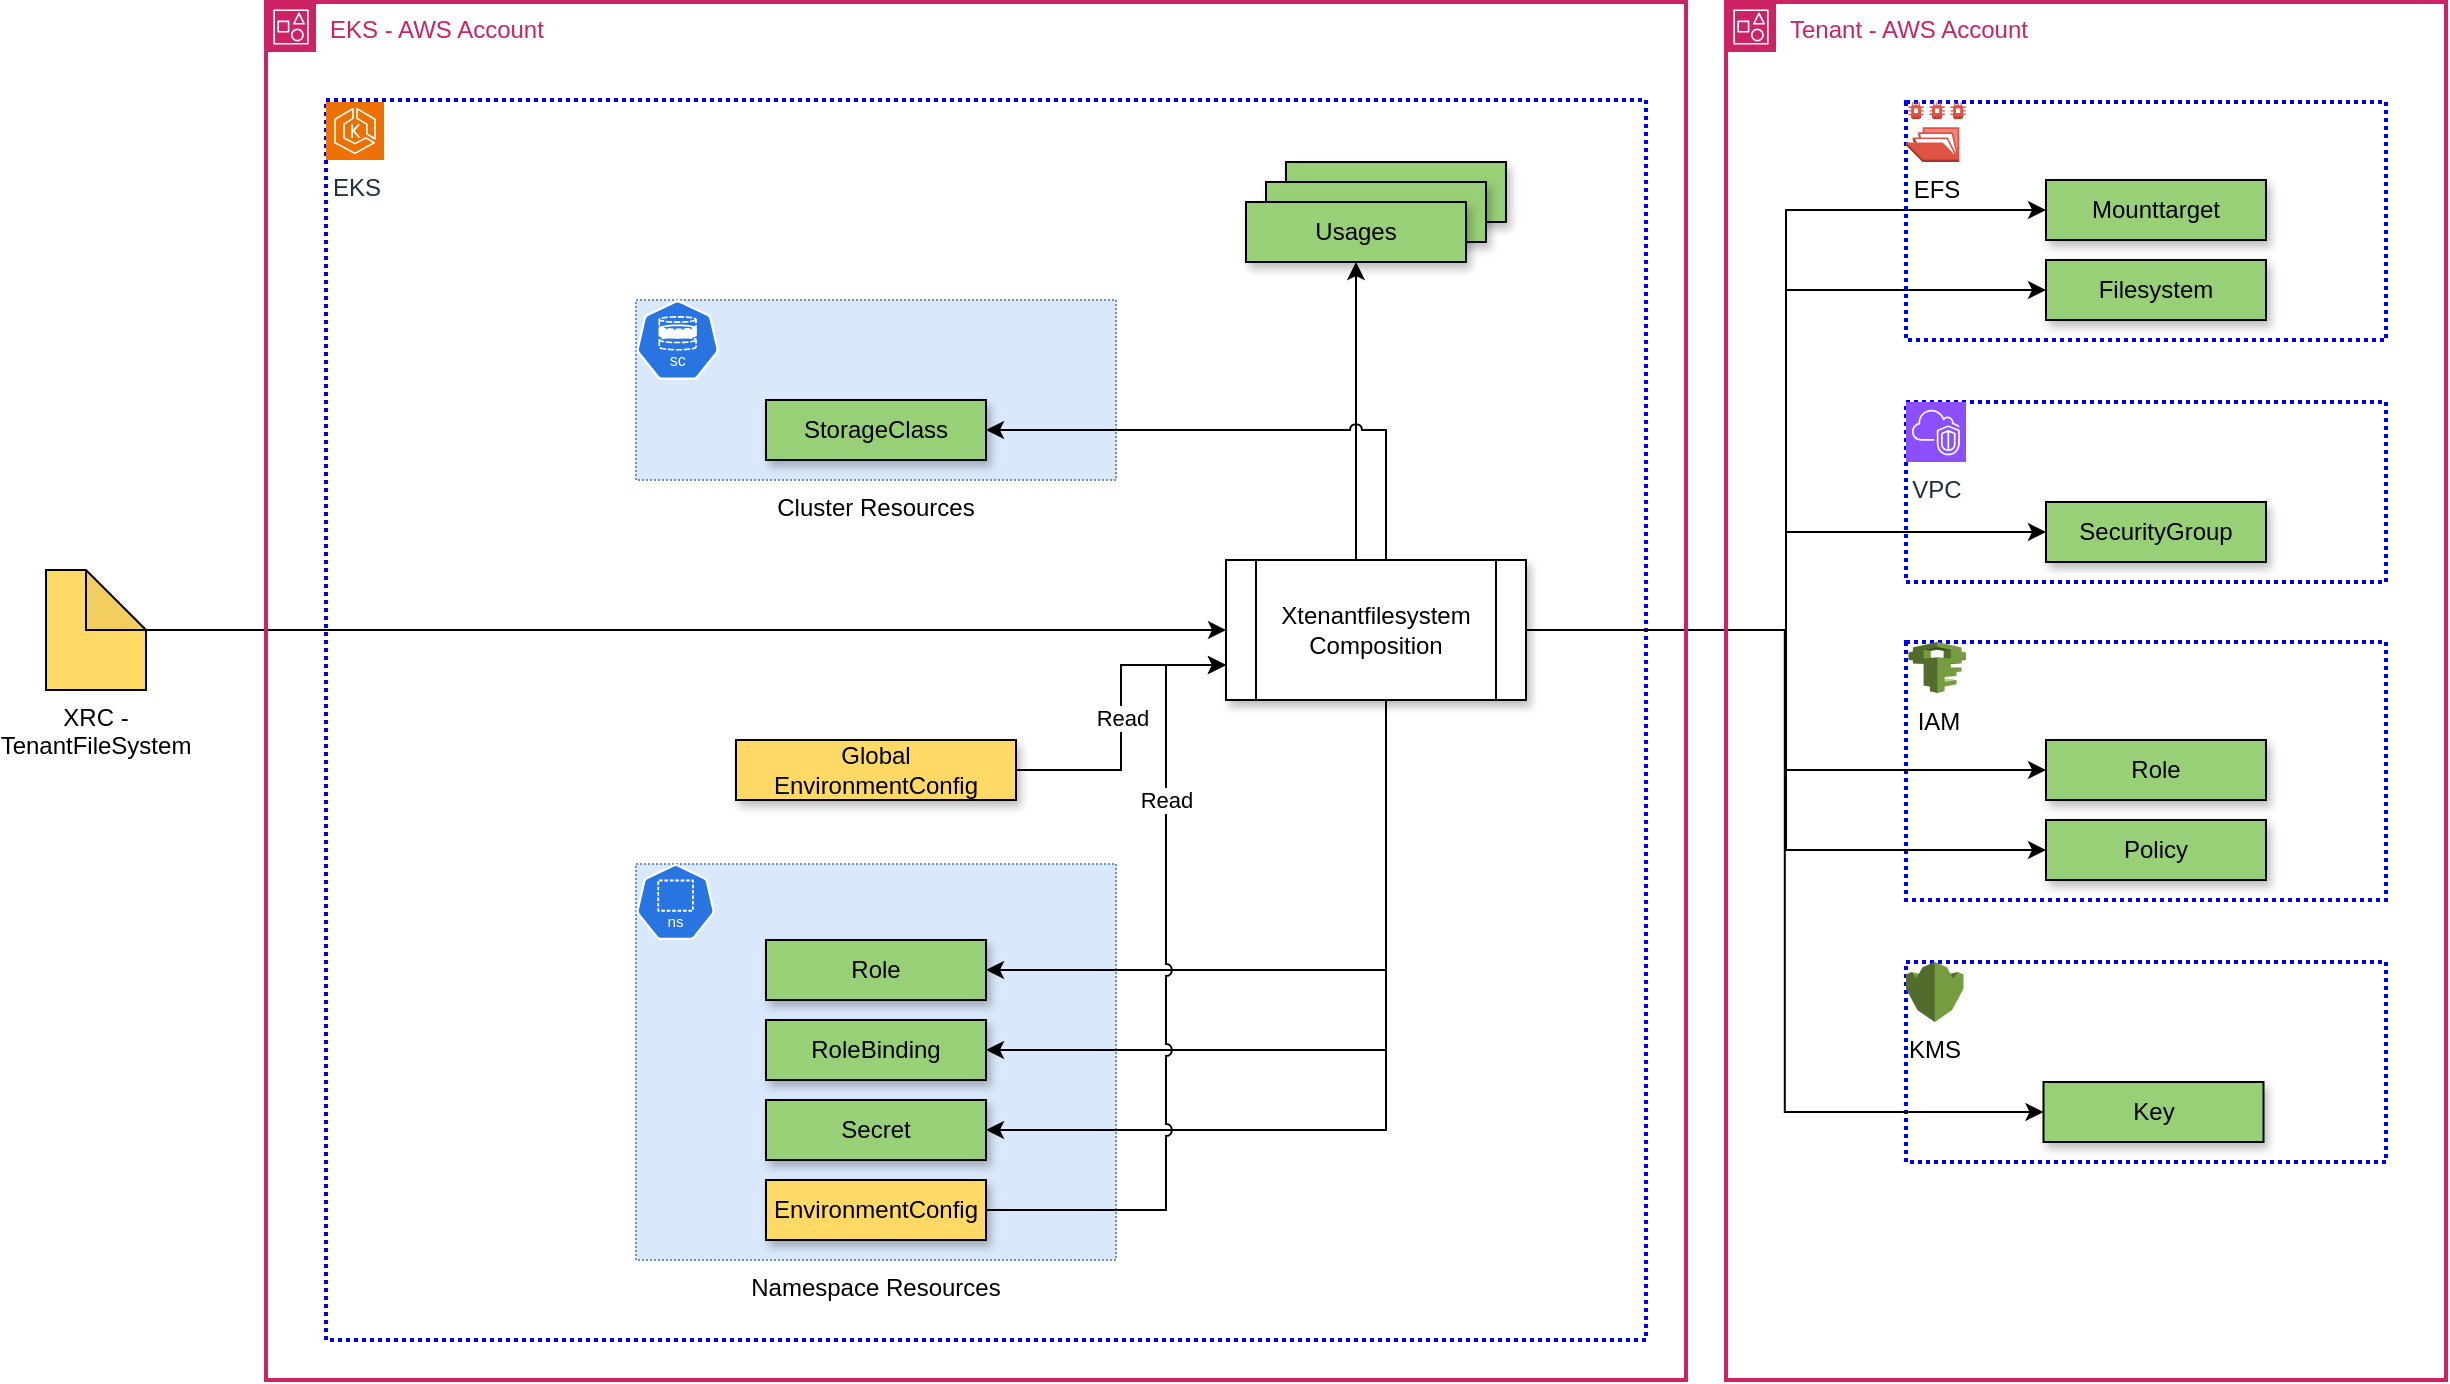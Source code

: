 <mxfile version="24.4.7" type="device">
  <diagram name="Page-1" id="1V0ctO-0kY_7T4plyRrv">
    <mxGraphModel dx="1304" dy="1982" grid="1" gridSize="10" guides="1" tooltips="1" connect="1" arrows="1" fold="1" page="1" pageScale="1" pageWidth="850" pageHeight="1100" math="0" shadow="0">
      <root>
        <mxCell id="0" />
        <mxCell id="1" parent="0" />
        <mxCell id="XtpUj_tWduVbTsx5npx1-68" value="Usages" style="rounded=0;whiteSpace=wrap;html=1;shadow=1;fillColor=#97D077;" vertex="1" parent="1">
          <mxGeometry x="880" y="51" width="110" height="30" as="geometry" />
        </mxCell>
        <mxCell id="XtpUj_tWduVbTsx5npx1-49" value="" style="rounded=0;whiteSpace=wrap;html=1;fillColor=none;dashed=1;strokeColor=#0000FF;dashPattern=1 1;glass=0;shadow=0;strokeWidth=2;" vertex="1" parent="1">
          <mxGeometry x="400" y="20" width="660" height="620" as="geometry" />
        </mxCell>
        <mxCell id="XtpUj_tWduVbTsx5npx1-33" value="Cluster Resources" style="rounded=0;whiteSpace=wrap;html=1;fillColor=#dae8fc;dashed=1;strokeColor=#6c8ebf;dashPattern=1 1;glass=0;shadow=0;labelPosition=center;verticalLabelPosition=bottom;align=center;verticalAlign=top;" vertex="1" parent="1">
          <mxGeometry x="555" y="120" width="240" height="90" as="geometry" />
        </mxCell>
        <mxCell id="XtpUj_tWduVbTsx5npx1-31" value="Namespace Resources" style="rounded=0;whiteSpace=wrap;html=1;fillColor=#dae8fc;dashed=1;strokeColor=#6c8ebf;dashPattern=1 1;glass=0;shadow=0;labelPosition=center;verticalLabelPosition=bottom;align=center;verticalAlign=top;" vertex="1" parent="1">
          <mxGeometry x="555" y="402" width="240" height="198" as="geometry" />
        </mxCell>
        <mxCell id="XtpUj_tWduVbTsx5npx1-30" value="" style="rounded=0;whiteSpace=wrap;html=1;fillColor=none;dashed=1;strokeColor=#0000FF;dashPattern=1 1;glass=0;shadow=0;strokeWidth=2;" vertex="1" parent="1">
          <mxGeometry x="1190" y="451" width="240" height="100" as="geometry" />
        </mxCell>
        <mxCell id="XtpUj_tWduVbTsx5npx1-29" value="" style="rounded=0;whiteSpace=wrap;html=1;fillColor=none;dashed=1;strokeColor=#0000FF;dashPattern=1 1;glass=0;shadow=0;strokeWidth=2;" vertex="1" parent="1">
          <mxGeometry x="1190" y="291" width="240" height="129" as="geometry" />
        </mxCell>
        <mxCell id="XtpUj_tWduVbTsx5npx1-28" value="" style="rounded=0;whiteSpace=wrap;html=1;fillColor=none;dashed=1;strokeColor=#0000FF;dashPattern=1 1;glass=0;shadow=0;strokeWidth=2;" vertex="1" parent="1">
          <mxGeometry x="1190" y="21" width="240" height="119" as="geometry" />
        </mxCell>
        <mxCell id="XtpUj_tWduVbTsx5npx1-27" value="" style="rounded=0;whiteSpace=wrap;html=1;fillColor=none;dashed=1;strokeColor=#0000FF;dashPattern=1 1;glass=0;shadow=0;strokeWidth=2;" vertex="1" parent="1">
          <mxGeometry x="1190" y="171" width="240" height="90" as="geometry" />
        </mxCell>
        <mxCell id="XtpUj_tWduVbTsx5npx1-2" value="XRC - TenantFileSystem" style="shape=note;whiteSpace=wrap;html=1;backgroundOutline=1;darkOpacity=0.05;labelPosition=center;verticalLabelPosition=bottom;align=center;verticalAlign=top;fillColor=#FFD966;" vertex="1" parent="1">
          <mxGeometry x="260" y="255" width="50" height="60" as="geometry" />
        </mxCell>
        <mxCell id="XtpUj_tWduVbTsx5npx1-4" value="EKS" style="sketch=0;points=[[0,0,0],[0.25,0,0],[0.5,0,0],[0.75,0,0],[1,0,0],[0,1,0],[0.25,1,0],[0.5,1,0],[0.75,1,0],[1,1,0],[0,0.25,0],[0,0.5,0],[0,0.75,0],[1,0.25,0],[1,0.5,0],[1,0.75,0]];outlineConnect=0;fontColor=#232F3E;fillColor=#ED7100;strokeColor=#ffffff;dashed=0;verticalLabelPosition=bottom;verticalAlign=top;align=center;html=1;fontSize=12;fontStyle=0;aspect=fixed;shape=mxgraph.aws4.resourceIcon;resIcon=mxgraph.aws4.eks;" vertex="1" parent="1">
          <mxGeometry x="400" y="21" width="29" height="29" as="geometry" />
        </mxCell>
        <mxCell id="XtpUj_tWduVbTsx5npx1-8" value="EFS" style="outlineConnect=0;dashed=0;verticalLabelPosition=bottom;verticalAlign=top;align=center;html=1;shape=mxgraph.aws3.efs_share;fillColor=#E05243;gradientColor=none;" vertex="1" parent="1">
          <mxGeometry x="1190" y="21" width="30" height="30" as="geometry" />
        </mxCell>
        <mxCell id="XtpUj_tWduVbTsx5npx1-10" value="VPC" style="sketch=0;points=[[0,0,0],[0.25,0,0],[0.5,0,0],[0.75,0,0],[1,0,0],[0,1,0],[0.25,1,0],[0.5,1,0],[0.75,1,0],[1,1,0],[0,0.25,0],[0,0.5,0],[0,0.75,0],[1,0.25,0],[1,0.5,0],[1,0.75,0]];outlineConnect=0;fontColor=#232F3E;fillColor=#8C4FFF;strokeColor=#ffffff;dashed=0;verticalLabelPosition=bottom;verticalAlign=top;align=center;html=1;fontSize=12;fontStyle=0;aspect=fixed;shape=mxgraph.aws4.resourceIcon;resIcon=mxgraph.aws4.vpc;" vertex="1" parent="1">
          <mxGeometry x="1190" y="171" width="30" height="30" as="geometry" />
        </mxCell>
        <mxCell id="XtpUj_tWduVbTsx5npx1-11" value="" style="aspect=fixed;sketch=0;html=1;dashed=0;whitespace=wrap;verticalLabelPosition=bottom;verticalAlign=top;fillColor=#2875E2;strokeColor=#ffffff;points=[[0.005,0.63,0],[0.1,0.2,0],[0.9,0.2,0],[0.5,0,0],[0.995,0.63,0],[0.72,0.99,0],[0.5,1,0],[0.28,0.99,0]];shape=mxgraph.kubernetes.icon2;kubernetesLabel=1;prIcon=ns" vertex="1" parent="1">
          <mxGeometry x="555" y="402" width="39.58" height="38" as="geometry" />
        </mxCell>
        <mxCell id="XtpUj_tWduVbTsx5npx1-12" value="IAM" style="outlineConnect=0;dashed=0;verticalLabelPosition=bottom;verticalAlign=top;align=center;html=1;shape=mxgraph.aws3.iam;fillColor=#759C3E;gradientColor=none;" vertex="1" parent="1">
          <mxGeometry x="1191.25" y="291" width="28.75" height="25.5" as="geometry" />
        </mxCell>
        <mxCell id="XtpUj_tWduVbTsx5npx1-13" value="KMS" style="outlineConnect=0;dashed=0;verticalLabelPosition=bottom;verticalAlign=top;align=center;html=1;shape=mxgraph.aws3.kms;fillColor=#759C3E;gradientColor=none;" vertex="1" parent="1">
          <mxGeometry x="1190" y="451" width="28.75" height="30" as="geometry" />
        </mxCell>
        <mxCell id="XtpUj_tWduVbTsx5npx1-15" value="Mounttarget" style="rounded=0;whiteSpace=wrap;html=1;shadow=1;fillColor=#97D077;" vertex="1" parent="1">
          <mxGeometry x="1260" y="60" width="110" height="30" as="geometry" />
        </mxCell>
        <mxCell id="XtpUj_tWduVbTsx5npx1-16" value="Filesystem" style="rounded=0;whiteSpace=wrap;html=1;shadow=1;fillColor=#97D077;" vertex="1" parent="1">
          <mxGeometry x="1260" y="100" width="110" height="30" as="geometry" />
        </mxCell>
        <mxCell id="XtpUj_tWduVbTsx5npx1-17" value="SecurityGroup" style="rounded=0;whiteSpace=wrap;html=1;glass=0;shadow=1;fillColor=#97D077;" vertex="1" parent="1">
          <mxGeometry x="1260" y="221" width="110" height="30" as="geometry" />
        </mxCell>
        <mxCell id="XtpUj_tWduVbTsx5npx1-18" value="Role" style="rounded=0;whiteSpace=wrap;html=1;shadow=1;fillColor=#97D077;" vertex="1" parent="1">
          <mxGeometry x="620" y="440" width="110" height="30" as="geometry" />
        </mxCell>
        <mxCell id="XtpUj_tWduVbTsx5npx1-19" value="RoleBinding" style="rounded=0;whiteSpace=wrap;html=1;shadow=1;fillColor=#97D077;" vertex="1" parent="1">
          <mxGeometry x="620" y="480" width="110" height="30" as="geometry" />
        </mxCell>
        <mxCell id="XtpUj_tWduVbTsx5npx1-20" value="Secret" style="rounded=0;whiteSpace=wrap;html=1;shadow=1;fillColor=#97D077;" vertex="1" parent="1">
          <mxGeometry x="620" y="520" width="110" height="30" as="geometry" />
        </mxCell>
        <mxCell id="XtpUj_tWduVbTsx5npx1-21" value="StorageClass" style="rounded=0;whiteSpace=wrap;html=1;shadow=1;fillColor=#97D077;" vertex="1" parent="1">
          <mxGeometry x="620" y="170" width="110" height="30" as="geometry" />
        </mxCell>
        <mxCell id="XtpUj_tWduVbTsx5npx1-35" style="edgeStyle=orthogonalEdgeStyle;rounded=0;orthogonalLoop=1;jettySize=auto;html=1;entryX=0;entryY=0.5;entryDx=0;entryDy=0;" edge="1" parent="1" source="XtpUj_tWduVbTsx5npx1-22" target="XtpUj_tWduVbTsx5npx1-15">
          <mxGeometry relative="1" as="geometry" />
        </mxCell>
        <mxCell id="XtpUj_tWduVbTsx5npx1-36" style="edgeStyle=orthogonalEdgeStyle;rounded=0;orthogonalLoop=1;jettySize=auto;html=1;entryX=0;entryY=0.5;entryDx=0;entryDy=0;strokeWidth=1;" edge="1" parent="1" source="XtpUj_tWduVbTsx5npx1-22" target="XtpUj_tWduVbTsx5npx1-16">
          <mxGeometry relative="1" as="geometry" />
        </mxCell>
        <mxCell id="XtpUj_tWduVbTsx5npx1-37" style="edgeStyle=orthogonalEdgeStyle;rounded=0;orthogonalLoop=1;jettySize=auto;html=1;entryX=0;entryY=0.5;entryDx=0;entryDy=0;" edge="1" parent="1" source="XtpUj_tWduVbTsx5npx1-22" target="XtpUj_tWduVbTsx5npx1-17">
          <mxGeometry relative="1" as="geometry" />
        </mxCell>
        <mxCell id="XtpUj_tWduVbTsx5npx1-38" style="edgeStyle=orthogonalEdgeStyle;rounded=0;orthogonalLoop=1;jettySize=auto;html=1;entryX=0;entryY=0.5;entryDx=0;entryDy=0;" edge="1" parent="1" source="XtpUj_tWduVbTsx5npx1-22" target="XtpUj_tWduVbTsx5npx1-23">
          <mxGeometry relative="1" as="geometry" />
        </mxCell>
        <mxCell id="XtpUj_tWduVbTsx5npx1-39" style="edgeStyle=orthogonalEdgeStyle;rounded=0;orthogonalLoop=1;jettySize=auto;html=1;entryX=0;entryY=0.5;entryDx=0;entryDy=0;" edge="1" parent="1" source="XtpUj_tWduVbTsx5npx1-22" target="XtpUj_tWduVbTsx5npx1-24">
          <mxGeometry relative="1" as="geometry" />
        </mxCell>
        <mxCell id="XtpUj_tWduVbTsx5npx1-40" style="edgeStyle=orthogonalEdgeStyle;rounded=0;orthogonalLoop=1;jettySize=auto;html=1;entryX=0;entryY=0.5;entryDx=0;entryDy=0;" edge="1" parent="1" source="XtpUj_tWduVbTsx5npx1-22" target="XtpUj_tWduVbTsx5npx1-25">
          <mxGeometry relative="1" as="geometry" />
        </mxCell>
        <mxCell id="XtpUj_tWduVbTsx5npx1-54" value="" style="edgeStyle=orthogonalEdgeStyle;rounded=0;orthogonalLoop=1;jettySize=auto;html=1;endArrow=none;endFill=0;startArrow=classic;startFill=1;" edge="1" parent="1" source="XtpUj_tWduVbTsx5npx1-22" target="XtpUj_tWduVbTsx5npx1-2">
          <mxGeometry relative="1" as="geometry" />
        </mxCell>
        <mxCell id="XtpUj_tWduVbTsx5npx1-60" style="edgeStyle=orthogonalEdgeStyle;rounded=0;orthogonalLoop=1;jettySize=auto;html=1;entryX=1;entryY=0.5;entryDx=0;entryDy=0;" edge="1" parent="1" source="XtpUj_tWduVbTsx5npx1-22" target="XtpUj_tWduVbTsx5npx1-18">
          <mxGeometry relative="1" as="geometry">
            <Array as="points">
              <mxPoint x="930" y="455" />
            </Array>
          </mxGeometry>
        </mxCell>
        <mxCell id="XtpUj_tWduVbTsx5npx1-61" style="edgeStyle=orthogonalEdgeStyle;rounded=0;orthogonalLoop=1;jettySize=auto;html=1;entryX=1;entryY=0.5;entryDx=0;entryDy=0;" edge="1" parent="1" source="XtpUj_tWduVbTsx5npx1-22" target="XtpUj_tWduVbTsx5npx1-19">
          <mxGeometry relative="1" as="geometry">
            <Array as="points">
              <mxPoint x="930" y="495" />
            </Array>
          </mxGeometry>
        </mxCell>
        <mxCell id="XtpUj_tWduVbTsx5npx1-62" style="edgeStyle=orthogonalEdgeStyle;rounded=0;orthogonalLoop=1;jettySize=auto;html=1;entryX=1;entryY=0.5;entryDx=0;entryDy=0;" edge="1" parent="1" source="XtpUj_tWduVbTsx5npx1-22" target="XtpUj_tWduVbTsx5npx1-20">
          <mxGeometry relative="1" as="geometry">
            <Array as="points">
              <mxPoint x="930" y="535" />
            </Array>
          </mxGeometry>
        </mxCell>
        <mxCell id="XtpUj_tWduVbTsx5npx1-69" style="edgeStyle=orthogonalEdgeStyle;rounded=0;orthogonalLoop=1;jettySize=auto;html=1;entryX=0.5;entryY=1;entryDx=0;entryDy=0;jumpStyle=none;" edge="1" parent="1" source="XtpUj_tWduVbTsx5npx1-22" target="XtpUj_tWduVbTsx5npx1-66">
          <mxGeometry relative="1" as="geometry">
            <Array as="points">
              <mxPoint x="915" y="220" />
              <mxPoint x="915" y="220" />
            </Array>
          </mxGeometry>
        </mxCell>
        <mxCell id="XtpUj_tWduVbTsx5npx1-70" style="edgeStyle=orthogonalEdgeStyle;rounded=0;orthogonalLoop=1;jettySize=auto;html=1;entryX=1;entryY=0.5;entryDx=0;entryDy=0;jumpStyle=arc;" edge="1" parent="1" source="XtpUj_tWduVbTsx5npx1-22" target="XtpUj_tWduVbTsx5npx1-21">
          <mxGeometry relative="1" as="geometry">
            <Array as="points">
              <mxPoint x="930" y="185" />
            </Array>
          </mxGeometry>
        </mxCell>
        <mxCell id="XtpUj_tWduVbTsx5npx1-22" value="&lt;div&gt;Xtenantfilesystem&lt;/div&gt;&lt;div&gt;Composition&lt;br&gt;&lt;/div&gt;" style="shape=process;whiteSpace=wrap;html=1;backgroundOutline=1;shadow=1;" vertex="1" parent="1">
          <mxGeometry x="850" y="250" width="150" height="70" as="geometry" />
        </mxCell>
        <mxCell id="XtpUj_tWduVbTsx5npx1-23" value="Role" style="rounded=0;whiteSpace=wrap;html=1;shadow=1;fillColor=#97D077;" vertex="1" parent="1">
          <mxGeometry x="1260" y="340" width="110" height="30" as="geometry" />
        </mxCell>
        <mxCell id="XtpUj_tWduVbTsx5npx1-24" value="Policy" style="rounded=0;whiteSpace=wrap;html=1;shadow=1;fillColor=#97D077;" vertex="1" parent="1">
          <mxGeometry x="1260" y="380" width="110" height="30" as="geometry" />
        </mxCell>
        <mxCell id="XtpUj_tWduVbTsx5npx1-25" value="Key" style="rounded=0;whiteSpace=wrap;html=1;shadow=1;fillColor=#97D077;" vertex="1" parent="1">
          <mxGeometry x="1258.75" y="511" width="110" height="30" as="geometry" />
        </mxCell>
        <mxCell id="XtpUj_tWduVbTsx5npx1-32" value="" style="aspect=fixed;sketch=0;html=1;dashed=0;whitespace=wrap;verticalLabelPosition=bottom;verticalAlign=top;fillColor=#2875E2;strokeColor=#ffffff;points=[[0.005,0.63,0],[0.1,0.2,0],[0.9,0.2,0],[0.5,0,0],[0.995,0.63,0],[0.72,0.99,0],[0.5,1,0],[0.28,0.99,0]];shape=mxgraph.kubernetes.icon2;kubernetesLabel=1;prIcon=sc" vertex="1" parent="1">
          <mxGeometry x="555" y="120" width="41.67" height="40" as="geometry" />
        </mxCell>
        <mxCell id="XtpUj_tWduVbTsx5npx1-57" value="Read" style="edgeStyle=orthogonalEdgeStyle;rounded=0;orthogonalLoop=1;jettySize=auto;html=1;entryX=0;entryY=0.75;entryDx=0;entryDy=0;jumpStyle=arc;" edge="1" parent="1" source="XtpUj_tWduVbTsx5npx1-56" target="XtpUj_tWduVbTsx5npx1-22">
          <mxGeometry x="0.503" relative="1" as="geometry">
            <Array as="points">
              <mxPoint x="820" y="575" />
              <mxPoint x="820" y="303" />
            </Array>
            <mxPoint as="offset" />
          </mxGeometry>
        </mxCell>
        <mxCell id="XtpUj_tWduVbTsx5npx1-56" value="EnvironmentConfig" style="rounded=0;whiteSpace=wrap;html=1;shadow=1;fillColor=#FFD966;" vertex="1" parent="1">
          <mxGeometry x="620" y="560" width="110" height="30" as="geometry" />
        </mxCell>
        <mxCell id="XtpUj_tWduVbTsx5npx1-65" value="Read" style="edgeStyle=orthogonalEdgeStyle;rounded=0;orthogonalLoop=1;jettySize=auto;html=1;entryX=0;entryY=0.75;entryDx=0;entryDy=0;" edge="1" parent="1" source="XtpUj_tWduVbTsx5npx1-64" target="XtpUj_tWduVbTsx5npx1-22">
          <mxGeometry relative="1" as="geometry" />
        </mxCell>
        <mxCell id="XtpUj_tWduVbTsx5npx1-64" value="Global EnvironmentConfig" style="rounded=0;whiteSpace=wrap;html=1;shadow=1;fillColor=#FFD966;" vertex="1" parent="1">
          <mxGeometry x="605" y="340" width="140" height="30" as="geometry" />
        </mxCell>
        <mxCell id="XtpUj_tWduVbTsx5npx1-67" value="Usages" style="rounded=0;whiteSpace=wrap;html=1;shadow=1;fillColor=#97D077;" vertex="1" parent="1">
          <mxGeometry x="870" y="61" width="110" height="30" as="geometry" />
        </mxCell>
        <mxCell id="XtpUj_tWduVbTsx5npx1-66" value="Usages" style="rounded=0;whiteSpace=wrap;html=1;shadow=1;fillColor=#97D077;" vertex="1" parent="1">
          <mxGeometry x="860" y="71" width="110" height="30" as="geometry" />
        </mxCell>
        <mxCell id="XtpUj_tWduVbTsx5npx1-72" value="Tenant - AWS Account" style="points=[[0,0],[0.25,0],[0.5,0],[0.75,0],[1,0],[1,0.25],[1,0.5],[1,0.75],[1,1],[0.75,1],[0.5,1],[0.25,1],[0,1],[0,0.75],[0,0.5],[0,0.25]];outlineConnect=0;gradientColor=none;html=1;whiteSpace=wrap;fontSize=12;fontStyle=0;container=1;pointerEvents=0;collapsible=0;recursiveResize=0;shape=mxgraph.aws4.group;grIcon=mxgraph.aws4.group_account;strokeColor=#CD2264;fillColor=none;verticalAlign=top;align=left;spacingLeft=30;fontColor=#CD2264;dashed=0;strokeWidth=2;" vertex="1" parent="1">
          <mxGeometry x="1100" y="-29" width="360" height="689" as="geometry" />
        </mxCell>
        <mxCell id="XtpUj_tWduVbTsx5npx1-73" value="EKS - AWS Account" style="points=[[0,0],[0.25,0],[0.5,0],[0.75,0],[1,0],[1,0.25],[1,0.5],[1,0.75],[1,1],[0.75,1],[0.5,1],[0.25,1],[0,1],[0,0.75],[0,0.5],[0,0.25]];outlineConnect=0;gradientColor=none;html=1;whiteSpace=wrap;fontSize=12;fontStyle=0;container=1;pointerEvents=0;collapsible=0;recursiveResize=0;shape=mxgraph.aws4.group;grIcon=mxgraph.aws4.group_account;strokeColor=#CD2264;fillColor=none;verticalAlign=top;align=left;spacingLeft=30;fontColor=#CD2264;dashed=0;strokeWidth=2;" vertex="1" parent="1">
          <mxGeometry x="370" y="-29" width="710" height="689" as="geometry" />
        </mxCell>
      </root>
    </mxGraphModel>
  </diagram>
</mxfile>
